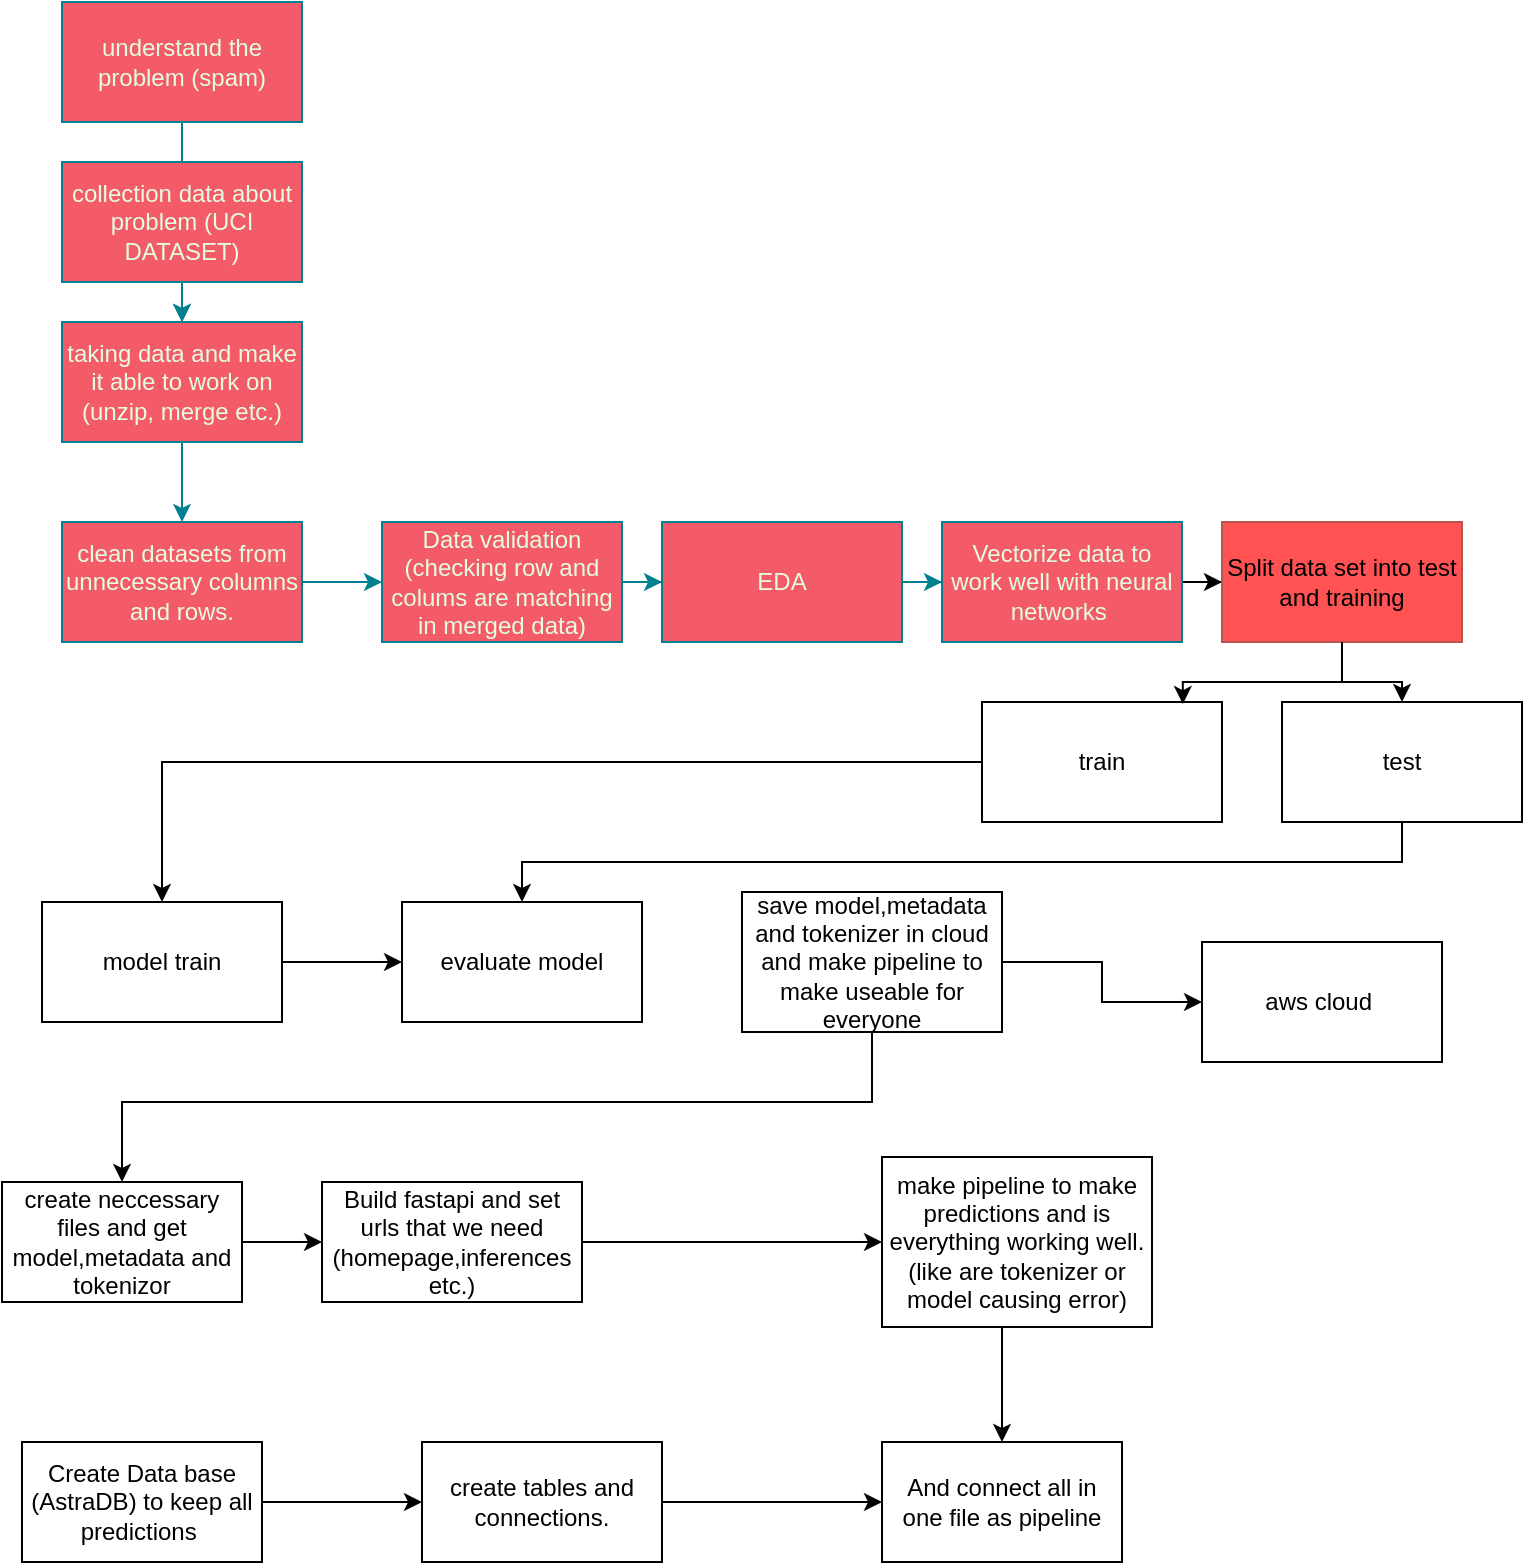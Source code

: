 <mxfile version="24.7.12" pages="2">
  <diagram id="R2lEEEUBdFMjLlhIrx00" name="Page-1">
    <mxGraphModel dx="1050" dy="565" grid="1" gridSize="10" guides="1" tooltips="1" connect="1" arrows="1" fold="1" page="1" pageScale="1" pageWidth="850" pageHeight="1100" math="0" shadow="0" extFonts="Permanent Marker^https://fonts.googleapis.com/css?family=Permanent+Marker">
      <root>
        <mxCell id="0" />
        <mxCell id="1" parent="0" />
        <mxCell id="_YRfoyg79Vk_gOYzoRa0-12" value="" style="edgeStyle=orthogonalEdgeStyle;rounded=0;orthogonalLoop=1;jettySize=auto;html=1;labelBackgroundColor=none;strokeColor=#028090;fontColor=default;" parent="1" source="_YRfoyg79Vk_gOYzoRa0-1" target="_YRfoyg79Vk_gOYzoRa0-6" edge="1">
          <mxGeometry relative="1" as="geometry" />
        </mxCell>
        <mxCell id="_YRfoyg79Vk_gOYzoRa0-1" value="understand the problem (spam&lt;span style=&quot;background-color: initial;&quot;&gt;)&lt;/span&gt;" style="rounded=0;whiteSpace=wrap;html=1;fillColor=#F45B69;labelBackgroundColor=none;strokeColor=#028090;fontColor=#E4FDE1;" parent="1" vertex="1">
          <mxGeometry x="80" y="30" width="120" height="60" as="geometry" />
        </mxCell>
        <mxCell id="_YRfoyg79Vk_gOYzoRa0-10" value="" style="edgeStyle=orthogonalEdgeStyle;rounded=0;orthogonalLoop=1;jettySize=auto;html=1;labelBackgroundColor=none;strokeColor=#028090;fontColor=default;" parent="1" source="_YRfoyg79Vk_gOYzoRa0-2" target="_YRfoyg79Vk_gOYzoRa0-6" edge="1">
          <mxGeometry relative="1" as="geometry" />
        </mxCell>
        <mxCell id="_YRfoyg79Vk_gOYzoRa0-2" value="collection data about problem (UCI DATASET)" style="rounded=0;whiteSpace=wrap;html=1;labelBackgroundColor=none;fillColor=#F45B69;strokeColor=#028090;fontColor=#E4FDE1;" parent="1" vertex="1">
          <mxGeometry x="80" y="110" width="120" height="60" as="geometry" />
        </mxCell>
        <mxCell id="_YRfoyg79Vk_gOYzoRa0-29" value="" style="edgeStyle=orthogonalEdgeStyle;rounded=0;orthogonalLoop=1;jettySize=auto;html=1;labelBackgroundColor=none;strokeColor=#028090;fontColor=default;" parent="1" source="_YRfoyg79Vk_gOYzoRa0-5" target="_YRfoyg79Vk_gOYzoRa0-15" edge="1">
          <mxGeometry relative="1" as="geometry" />
        </mxCell>
        <mxCell id="_YRfoyg79Vk_gOYzoRa0-5" value="clean datasets from unnecessary columns and rows." style="rounded=0;whiteSpace=wrap;html=1;labelBackgroundColor=none;fillColor=#F45B69;strokeColor=#028090;fontColor=#E4FDE1;" parent="1" vertex="1">
          <mxGeometry x="80" y="290" width="120" height="60" as="geometry" />
        </mxCell>
        <mxCell id="_YRfoyg79Vk_gOYzoRa0-13" style="edgeStyle=orthogonalEdgeStyle;rounded=0;orthogonalLoop=1;jettySize=auto;html=1;labelBackgroundColor=none;strokeColor=#028090;fontColor=default;" parent="1" source="_YRfoyg79Vk_gOYzoRa0-6" target="_YRfoyg79Vk_gOYzoRa0-5" edge="1">
          <mxGeometry relative="1" as="geometry" />
        </mxCell>
        <mxCell id="_YRfoyg79Vk_gOYzoRa0-6" value="taking data and make it able to work on (unzip, merge etc.)" style="rounded=0;whiteSpace=wrap;html=1;labelBackgroundColor=none;fillColor=#F45B69;strokeColor=#028090;fontColor=#E4FDE1;" parent="1" vertex="1">
          <mxGeometry x="80" y="190" width="120" height="60" as="geometry" />
        </mxCell>
        <mxCell id="kbv-L3YqnKTTZ1fYqtzM-34" value="" style="edgeStyle=orthogonalEdgeStyle;rounded=0;orthogonalLoop=1;jettySize=auto;html=1;" parent="1" source="_YRfoyg79Vk_gOYzoRa0-7" target="88kTMUxLlJesJ4MJ3Yru-3" edge="1">
          <mxGeometry relative="1" as="geometry" />
        </mxCell>
        <mxCell id="_YRfoyg79Vk_gOYzoRa0-7" value="Vectorize data to work well with neural networks&amp;nbsp;" style="rounded=0;whiteSpace=wrap;html=1;labelBackgroundColor=none;fillColor=#F45B69;strokeColor=#028090;fontColor=#E4FDE1;" parent="1" vertex="1">
          <mxGeometry x="520" y="290" width="120" height="60" as="geometry" />
        </mxCell>
        <mxCell id="_YRfoyg79Vk_gOYzoRa0-30" value="" style="edgeStyle=orthogonalEdgeStyle;rounded=0;orthogonalLoop=1;jettySize=auto;html=1;labelBackgroundColor=none;strokeColor=#028090;fontColor=default;" parent="1" source="_YRfoyg79Vk_gOYzoRa0-15" target="_YRfoyg79Vk_gOYzoRa0-22" edge="1">
          <mxGeometry relative="1" as="geometry" />
        </mxCell>
        <mxCell id="_YRfoyg79Vk_gOYzoRa0-15" value="Data validation&lt;div&gt;(checking row and colums are matching in merged data)&lt;/div&gt;" style="rounded=0;whiteSpace=wrap;html=1;labelBackgroundColor=none;fillColor=#F45B69;strokeColor=#028090;fontColor=#E4FDE1;" parent="1" vertex="1">
          <mxGeometry x="240" y="290" width="120" height="60" as="geometry" />
        </mxCell>
        <mxCell id="_YRfoyg79Vk_gOYzoRa0-31" value="" style="edgeStyle=orthogonalEdgeStyle;rounded=0;orthogonalLoop=1;jettySize=auto;html=1;labelBackgroundColor=none;strokeColor=#028090;fontColor=default;" parent="1" source="_YRfoyg79Vk_gOYzoRa0-22" target="_YRfoyg79Vk_gOYzoRa0-7" edge="1">
          <mxGeometry relative="1" as="geometry" />
        </mxCell>
        <mxCell id="_YRfoyg79Vk_gOYzoRa0-22" value="EDA" style="rounded=0;whiteSpace=wrap;html=1;labelBackgroundColor=none;fillColor=#F45B69;strokeColor=#028090;fontColor=#E4FDE1;" parent="1" vertex="1">
          <mxGeometry x="380" y="290" width="120" height="60" as="geometry" />
        </mxCell>
        <mxCell id="_YRfoyg79Vk_gOYzoRa0-40" style="edgeStyle=orthogonalEdgeStyle;rounded=0;orthogonalLoop=1;jettySize=auto;html=1;exitX=0.5;exitY=1;exitDx=0;exitDy=0;labelBackgroundColor=none;strokeColor=#028090;fontColor=default;" parent="1" edge="1">
          <mxGeometry relative="1" as="geometry">
            <mxPoint x="395" y="380" as="sourcePoint" />
            <mxPoint x="395" y="380" as="targetPoint" />
          </mxGeometry>
        </mxCell>
        <mxCell id="kbv-L3YqnKTTZ1fYqtzM-8" style="edgeStyle=orthogonalEdgeStyle;rounded=0;orthogonalLoop=1;jettySize=auto;html=1;" parent="1" source="88kTMUxLlJesJ4MJ3Yru-3" target="kbv-L3YqnKTTZ1fYqtzM-2" edge="1">
          <mxGeometry relative="1" as="geometry" />
        </mxCell>
        <mxCell id="88kTMUxLlJesJ4MJ3Yru-3" value="Split data set into test and training" style="rounded=0;whiteSpace=wrap;html=1;fillColor=#ff5252;strokeColor=#b85450;" parent="1" vertex="1">
          <mxGeometry x="660" y="290" width="120" height="60" as="geometry" />
        </mxCell>
        <mxCell id="kbv-L3YqnKTTZ1fYqtzM-5" style="edgeStyle=orthogonalEdgeStyle;rounded=0;orthogonalLoop=1;jettySize=auto;html=1;entryX=0.5;entryY=0;entryDx=0;entryDy=0;" parent="1" source="kbv-L3YqnKTTZ1fYqtzM-1" target="kbv-L3YqnKTTZ1fYqtzM-3" edge="1">
          <mxGeometry relative="1" as="geometry" />
        </mxCell>
        <mxCell id="kbv-L3YqnKTTZ1fYqtzM-1" value="train" style="rounded=0;whiteSpace=wrap;html=1;" parent="1" vertex="1">
          <mxGeometry x="540" y="380" width="120" height="60" as="geometry" />
        </mxCell>
        <mxCell id="kbv-L3YqnKTTZ1fYqtzM-6" style="edgeStyle=orthogonalEdgeStyle;rounded=0;orthogonalLoop=1;jettySize=auto;html=1;" parent="1" source="kbv-L3YqnKTTZ1fYqtzM-2" target="kbv-L3YqnKTTZ1fYqtzM-4" edge="1">
          <mxGeometry relative="1" as="geometry">
            <Array as="points">
              <mxPoint x="750" y="460" />
              <mxPoint x="310" y="460" />
            </Array>
          </mxGeometry>
        </mxCell>
        <mxCell id="kbv-L3YqnKTTZ1fYqtzM-2" value="test" style="rounded=0;whiteSpace=wrap;html=1;" parent="1" vertex="1">
          <mxGeometry x="690" y="380" width="120" height="60" as="geometry" />
        </mxCell>
        <mxCell id="kbv-L3YqnKTTZ1fYqtzM-9" value="" style="edgeStyle=orthogonalEdgeStyle;rounded=0;orthogonalLoop=1;jettySize=auto;html=1;" parent="1" source="kbv-L3YqnKTTZ1fYqtzM-3" target="kbv-L3YqnKTTZ1fYqtzM-4" edge="1">
          <mxGeometry relative="1" as="geometry" />
        </mxCell>
        <mxCell id="kbv-L3YqnKTTZ1fYqtzM-3" value="model train" style="rounded=0;whiteSpace=wrap;html=1;" parent="1" vertex="1">
          <mxGeometry x="70" y="480" width="120" height="60" as="geometry" />
        </mxCell>
        <mxCell id="kbv-L3YqnKTTZ1fYqtzM-4" value="evaluate model" style="rounded=0;whiteSpace=wrap;html=1;" parent="1" vertex="1">
          <mxGeometry x="250" y="480" width="120" height="60" as="geometry" />
        </mxCell>
        <mxCell id="kbv-L3YqnKTTZ1fYqtzM-7" style="edgeStyle=orthogonalEdgeStyle;rounded=0;orthogonalLoop=1;jettySize=auto;html=1;entryX=0.837;entryY=0.017;entryDx=0;entryDy=0;entryPerimeter=0;" parent="1" source="88kTMUxLlJesJ4MJ3Yru-3" target="kbv-L3YqnKTTZ1fYqtzM-1" edge="1">
          <mxGeometry relative="1" as="geometry" />
        </mxCell>
        <mxCell id="kbv-L3YqnKTTZ1fYqtzM-15" style="edgeStyle=orthogonalEdgeStyle;rounded=0;orthogonalLoop=1;jettySize=auto;html=1;" parent="1" source="kbv-L3YqnKTTZ1fYqtzM-10" target="kbv-L3YqnKTTZ1fYqtzM-13" edge="1">
          <mxGeometry relative="1" as="geometry">
            <Array as="points">
              <mxPoint x="485" y="580" />
              <mxPoint x="110" y="580" />
            </Array>
          </mxGeometry>
        </mxCell>
        <mxCell id="kbv-L3YqnKTTZ1fYqtzM-33" value="" style="edgeStyle=orthogonalEdgeStyle;rounded=0;orthogonalLoop=1;jettySize=auto;html=1;" parent="1" source="kbv-L3YqnKTTZ1fYqtzM-10" target="kbv-L3YqnKTTZ1fYqtzM-32" edge="1">
          <mxGeometry relative="1" as="geometry" />
        </mxCell>
        <mxCell id="kbv-L3YqnKTTZ1fYqtzM-10" value="save model,metadata and tokenizer in cloud&lt;div&gt;and make pipeline to make useable for everyone&lt;/div&gt;" style="rounded=0;whiteSpace=wrap;html=1;" parent="1" vertex="1">
          <mxGeometry x="420" y="475" width="130" height="70" as="geometry" />
        </mxCell>
        <mxCell id="kbv-L3YqnKTTZ1fYqtzM-23" value="" style="edgeStyle=orthogonalEdgeStyle;rounded=0;orthogonalLoop=1;jettySize=auto;html=1;" parent="1" source="kbv-L3YqnKTTZ1fYqtzM-12" target="kbv-L3YqnKTTZ1fYqtzM-16" edge="1">
          <mxGeometry relative="1" as="geometry" />
        </mxCell>
        <mxCell id="kbv-L3YqnKTTZ1fYqtzM-12" value="Build fastapi and set urls that we need (homepage,inferences etc.)" style="rounded=0;whiteSpace=wrap;html=1;" parent="1" vertex="1">
          <mxGeometry x="210" y="620" width="130" height="60" as="geometry" />
        </mxCell>
        <mxCell id="kbv-L3YqnKTTZ1fYqtzM-22" value="" style="edgeStyle=orthogonalEdgeStyle;rounded=0;orthogonalLoop=1;jettySize=auto;html=1;" parent="1" source="kbv-L3YqnKTTZ1fYqtzM-13" target="kbv-L3YqnKTTZ1fYqtzM-12" edge="1">
          <mxGeometry relative="1" as="geometry" />
        </mxCell>
        <mxCell id="kbv-L3YqnKTTZ1fYqtzM-13" value="create neccessary files and get model,metadata and tokenizor" style="whiteSpace=wrap;html=1;rounded=0;" parent="1" vertex="1">
          <mxGeometry x="50" y="620" width="120" height="60" as="geometry" />
        </mxCell>
        <mxCell id="kbv-L3YqnKTTZ1fYqtzM-30" value="" style="edgeStyle=orthogonalEdgeStyle;rounded=0;orthogonalLoop=1;jettySize=auto;html=1;" parent="1" source="kbv-L3YqnKTTZ1fYqtzM-16" target="kbv-L3YqnKTTZ1fYqtzM-29" edge="1">
          <mxGeometry relative="1" as="geometry">
            <Array as="points">
              <mxPoint x="550" y="710" />
              <mxPoint x="550" y="710" />
            </Array>
          </mxGeometry>
        </mxCell>
        <mxCell id="kbv-L3YqnKTTZ1fYqtzM-16" value="make pipeline to make predictions and is everything working well. (like are tokenizer or model causing error)" style="whiteSpace=wrap;html=1;rounded=0;" parent="1" vertex="1">
          <mxGeometry x="490" y="607.5" width="135" height="85" as="geometry" />
        </mxCell>
        <mxCell id="kbv-L3YqnKTTZ1fYqtzM-21" value="" style="edgeStyle=orthogonalEdgeStyle;rounded=0;orthogonalLoop=1;jettySize=auto;html=1;" parent="1" source="kbv-L3YqnKTTZ1fYqtzM-19" target="kbv-L3YqnKTTZ1fYqtzM-20" edge="1">
          <mxGeometry relative="1" as="geometry" />
        </mxCell>
        <mxCell id="kbv-L3YqnKTTZ1fYqtzM-19" value="Create Data base (AstraDB) to keep all predictions&amp;nbsp;" style="rounded=0;whiteSpace=wrap;html=1;" parent="1" vertex="1">
          <mxGeometry x="60" y="750" width="120" height="60" as="geometry" />
        </mxCell>
        <mxCell id="kbv-L3YqnKTTZ1fYqtzM-31" value="" style="edgeStyle=orthogonalEdgeStyle;rounded=0;orthogonalLoop=1;jettySize=auto;html=1;" parent="1" source="kbv-L3YqnKTTZ1fYqtzM-20" target="kbv-L3YqnKTTZ1fYqtzM-29" edge="1">
          <mxGeometry relative="1" as="geometry" />
        </mxCell>
        <mxCell id="kbv-L3YqnKTTZ1fYqtzM-20" value="create tables and connections." style="rounded=0;whiteSpace=wrap;html=1;" parent="1" vertex="1">
          <mxGeometry x="260" y="750" width="120" height="60" as="geometry" />
        </mxCell>
        <mxCell id="kbv-L3YqnKTTZ1fYqtzM-29" value="And connect all in one file as pipeline" style="rounded=0;whiteSpace=wrap;html=1;" parent="1" vertex="1">
          <mxGeometry x="490" y="750" width="120" height="60" as="geometry" />
        </mxCell>
        <mxCell id="kbv-L3YqnKTTZ1fYqtzM-32" value="aws cloud&amp;nbsp;" style="whiteSpace=wrap;html=1;rounded=0;" parent="1" vertex="1">
          <mxGeometry x="650" y="500" width="120" height="60" as="geometry" />
        </mxCell>
      </root>
    </mxGraphModel>
  </diagram>
  <diagram id="wpeeROQgii8oJZFAa40T" name="Sayfa -2">
    <mxGraphModel dx="1558" dy="665" grid="1" gridSize="10" guides="1" tooltips="1" connect="1" arrows="1" fold="1" page="1" pageScale="1" pageWidth="827" pageHeight="1169" math="0" shadow="0">
      <root>
        <mxCell id="0" />
        <mxCell id="1" parent="0" />
        <mxCell id="5jKCtnsU2JvId3sfAKrQ-2" value="" style="edgeStyle=orthogonalEdgeStyle;rounded=0;orthogonalLoop=1;jettySize=auto;html=1;labelBackgroundColor=none;strokeColor=#028090;fontColor=default;" edge="1" parent="1" source="5jKCtnsU2JvId3sfAKrQ-3" target="5jKCtnsU2JvId3sfAKrQ-8">
          <mxGeometry relative="1" as="geometry" />
        </mxCell>
        <mxCell id="5jKCtnsU2JvId3sfAKrQ-3" value="collection data about problem (UCI DATASET)" style="rounded=0;whiteSpace=wrap;html=1;labelBackgroundColor=none;fillColor=#F45B69;strokeColor=#028090;fontColor=#E4FDE1;" vertex="1" parent="1">
          <mxGeometry x="20" y="30" width="120" height="60" as="geometry" />
        </mxCell>
        <mxCell id="5jKCtnsU2JvId3sfAKrQ-4" value="" style="edgeStyle=orthogonalEdgeStyle;rounded=0;orthogonalLoop=1;jettySize=auto;html=1;labelBackgroundColor=none;strokeColor=#028090;fontColor=default;" edge="1" parent="1" source="5jKCtnsU2JvId3sfAKrQ-5" target="5jKCtnsU2JvId3sfAKrQ-11">
          <mxGeometry relative="1" as="geometry" />
        </mxCell>
        <mxCell id="5jKCtnsU2JvId3sfAKrQ-5" value="clean datasets from unnecessary columns and rows." style="rounded=0;whiteSpace=wrap;html=1;labelBackgroundColor=none;fillColor=#F45B69;strokeColor=#028090;fontColor=#E4FDE1;" vertex="1" parent="1">
          <mxGeometry x="20" y="200" width="120" height="60" as="geometry" />
        </mxCell>
        <mxCell id="5jKCtnsU2JvId3sfAKrQ-6" value="" style="edgeStyle=orthogonalEdgeStyle;rounded=0;orthogonalLoop=1;jettySize=auto;html=1;labelBackgroundColor=none;strokeColor=#028090;fontColor=default;" edge="1" parent="1" source="5jKCtnsU2JvId3sfAKrQ-8" target="5jKCtnsU2JvId3sfAKrQ-5">
          <mxGeometry relative="1" as="geometry">
            <Array as="points">
              <mxPoint x="80" y="220" />
              <mxPoint x="80" y="220" />
            </Array>
          </mxGeometry>
        </mxCell>
        <mxCell id="5jKCtnsU2JvId3sfAKrQ-7" style="edgeStyle=orthogonalEdgeStyle;rounded=0;orthogonalLoop=1;jettySize=auto;html=1;labelBackgroundColor=none;strokeColor=#028090;fontColor=default;" edge="1" parent="1" source="5jKCtnsU2JvId3sfAKrQ-8" target="5jKCtnsU2JvId3sfAKrQ-5">
          <mxGeometry relative="1" as="geometry" />
        </mxCell>
        <mxCell id="5jKCtnsU2JvId3sfAKrQ-8" value="taking data and make it able to work on (unzip, merge etc.)" style="rounded=0;whiteSpace=wrap;html=1;labelBackgroundColor=none;fillColor=#F45B69;strokeColor=#028090;fontColor=#E4FDE1;" vertex="1" parent="1">
          <mxGeometry x="20" y="110" width="120" height="60" as="geometry" />
        </mxCell>
        <mxCell id="5jKCtnsU2JvId3sfAKrQ-44" value="" style="edgeStyle=orthogonalEdgeStyle;rounded=0;orthogonalLoop=1;jettySize=auto;html=1;" edge="1" parent="1" source="5jKCtnsU2JvId3sfAKrQ-9" target="5jKCtnsU2JvId3sfAKrQ-14">
          <mxGeometry relative="1" as="geometry" />
        </mxCell>
        <mxCell id="5jKCtnsU2JvId3sfAKrQ-9" value="Vectorize data to work with neural networks (text_to_sequences)" style="rounded=0;whiteSpace=wrap;html=1;labelBackgroundColor=none;fillColor=#F45B69;strokeColor=#028090;fontColor=#E4FDE1;" vertex="1" parent="1">
          <mxGeometry x="460" y="200" width="120" height="60" as="geometry" />
        </mxCell>
        <mxCell id="5jKCtnsU2JvId3sfAKrQ-10" value="" style="edgeStyle=orthogonalEdgeStyle;rounded=0;orthogonalLoop=1;jettySize=auto;html=1;labelBackgroundColor=none;strokeColor=#028090;fontColor=default;" edge="1" parent="1" source="5jKCtnsU2JvId3sfAKrQ-11" target="5jKCtnsU2JvId3sfAKrQ-13">
          <mxGeometry relative="1" as="geometry" />
        </mxCell>
        <mxCell id="5jKCtnsU2JvId3sfAKrQ-11" value="Data validation&lt;div&gt;(checking row and colums are matching in merged data)&lt;/div&gt;" style="rounded=0;whiteSpace=wrap;html=1;labelBackgroundColor=none;fillColor=#F45B69;strokeColor=#028090;fontColor=#E4FDE1;" vertex="1" parent="1">
          <mxGeometry x="180" y="200" width="120" height="60" as="geometry" />
        </mxCell>
        <mxCell id="5jKCtnsU2JvId3sfAKrQ-12" value="" style="edgeStyle=orthogonalEdgeStyle;rounded=0;orthogonalLoop=1;jettySize=auto;html=1;labelBackgroundColor=none;strokeColor=#028090;fontColor=default;" edge="1" parent="1" source="5jKCtnsU2JvId3sfAKrQ-13" target="5jKCtnsU2JvId3sfAKrQ-9">
          <mxGeometry relative="1" as="geometry" />
        </mxCell>
        <mxCell id="5jKCtnsU2JvId3sfAKrQ-13" value="EDA" style="rounded=0;whiteSpace=wrap;html=1;labelBackgroundColor=none;fillColor=#F45B69;strokeColor=#028090;fontColor=#E4FDE1;" vertex="1" parent="1">
          <mxGeometry x="320" y="200" width="120" height="60" as="geometry" />
        </mxCell>
        <mxCell id="5jKCtnsU2JvId3sfAKrQ-46" value="" style="edgeStyle=orthogonalEdgeStyle;rounded=0;orthogonalLoop=1;jettySize=auto;html=1;" edge="1" parent="1" source="5jKCtnsU2JvId3sfAKrQ-14" target="5jKCtnsU2JvId3sfAKrQ-43">
          <mxGeometry relative="1" as="geometry">
            <Array as="points">
              <mxPoint x="510" y="390" />
              <mxPoint x="443" y="390" />
            </Array>
          </mxGeometry>
        </mxCell>
        <mxCell id="5jKCtnsU2JvId3sfAKrQ-51" style="edgeStyle=orthogonalEdgeStyle;rounded=0;orthogonalLoop=1;jettySize=auto;html=1;entryX=0;entryY=0.5;entryDx=0;entryDy=0;" edge="1" parent="1">
          <mxGeometry relative="1" as="geometry">
            <mxPoint x="530" y="355" as="sourcePoint" />
            <mxPoint x="580" y="400" as="targetPoint" />
            <Array as="points">
              <mxPoint x="530" y="390" />
            </Array>
          </mxGeometry>
        </mxCell>
        <mxCell id="5jKCtnsU2JvId3sfAKrQ-14" value="Split data set into test and training" style="rounded=0;whiteSpace=wrap;html=1;" vertex="1" parent="1">
          <mxGeometry x="460" y="310" width="120" height="60" as="geometry" />
        </mxCell>
        <mxCell id="5jKCtnsU2JvId3sfAKrQ-43" value="train" style="rounded=0;whiteSpace=wrap;html=1;" vertex="1" parent="1">
          <mxGeometry x="414" y="400" width="86" height="50" as="geometry" />
        </mxCell>
        <mxCell id="5jKCtnsU2JvId3sfAKrQ-60" style="edgeStyle=orthogonalEdgeStyle;rounded=0;orthogonalLoop=1;jettySize=auto;html=1;entryX=1;entryY=0.75;entryDx=0;entryDy=0;exitX=0.5;exitY=1;exitDx=0;exitDy=0;" edge="1" parent="1" source="5jKCtnsU2JvId3sfAKrQ-45">
          <mxGeometry relative="1" as="geometry">
            <mxPoint x="535.059" y="450" as="sourcePoint" />
            <mxPoint x="300" y="555" as="targetPoint" />
            <Array as="points">
              <mxPoint x="600" y="450" />
              <mxPoint x="600" y="480" />
              <mxPoint x="300" y="480" />
            </Array>
          </mxGeometry>
        </mxCell>
        <mxCell id="5jKCtnsU2JvId3sfAKrQ-45" value="test" style="rounded=0;whiteSpace=wrap;html=1;" vertex="1" parent="1">
          <mxGeometry x="550" y="400" width="90" height="50" as="geometry" />
        </mxCell>
        <mxCell id="5jKCtnsU2JvId3sfAKrQ-58" value="" style="edgeStyle=orthogonalEdgeStyle;rounded=0;orthogonalLoop=1;jettySize=auto;html=1;" edge="1" parent="1" source="5jKCtnsU2JvId3sfAKrQ-52" target="5jKCtnsU2JvId3sfAKrQ-57">
          <mxGeometry relative="1" as="geometry" />
        </mxCell>
        <mxCell id="5jKCtnsU2JvId3sfAKrQ-52" value="Model training" style="rounded=0;whiteSpace=wrap;html=1;" vertex="1" parent="1">
          <mxGeometry x="40" y="510" width="120" height="60" as="geometry" />
        </mxCell>
        <mxCell id="5jKCtnsU2JvId3sfAKrQ-53" style="edgeStyle=orthogonalEdgeStyle;rounded=0;orthogonalLoop=1;jettySize=auto;html=1;entryX=0.607;entryY=0.066;entryDx=0;entryDy=0;entryPerimeter=0;" edge="1" parent="1" source="5jKCtnsU2JvId3sfAKrQ-43" target="5jKCtnsU2JvId3sfAKrQ-52">
          <mxGeometry relative="1" as="geometry" />
        </mxCell>
        <mxCell id="5jKCtnsU2JvId3sfAKrQ-61" value="" style="edgeStyle=orthogonalEdgeStyle;rounded=0;orthogonalLoop=1;jettySize=auto;html=1;" edge="1" parent="1" source="5jKCtnsU2JvId3sfAKrQ-57" target="5jKCtnsU2JvId3sfAKrQ-59">
          <mxGeometry relative="1" as="geometry" />
        </mxCell>
        <mxCell id="5jKCtnsU2JvId3sfAKrQ-57" value="Evaluate model with accuracy" style="rounded=0;whiteSpace=wrap;html=1;" vertex="1" parent="1">
          <mxGeometry x="240" y="510" width="120" height="60" as="geometry" />
        </mxCell>
        <mxCell id="5jKCtnsU2JvId3sfAKrQ-65" value="" style="edgeStyle=orthogonalEdgeStyle;rounded=0;orthogonalLoop=1;jettySize=auto;html=1;" edge="1" parent="1" source="5jKCtnsU2JvId3sfAKrQ-59" target="5jKCtnsU2JvId3sfAKrQ-64">
          <mxGeometry relative="1" as="geometry" />
        </mxCell>
        <mxCell id="5jKCtnsU2JvId3sfAKrQ-59" value="save model and test-train dataset in cloud" style="rounded=0;whiteSpace=wrap;html=1;" vertex="1" parent="1">
          <mxGeometry x="440" y="510" width="120" height="60" as="geometry" />
        </mxCell>
        <mxCell id="5jKCtnsU2JvId3sfAKrQ-66" value="" style="edgeStyle=orthogonalEdgeStyle;rounded=0;orthogonalLoop=1;jettySize=auto;html=1;" edge="1" parent="1" source="5jKCtnsU2JvId3sfAKrQ-62" target="5jKCtnsU2JvId3sfAKrQ-63">
          <mxGeometry relative="1" as="geometry" />
        </mxCell>
        <mxCell id="5jKCtnsU2JvId3sfAKrQ-62" value="Build Fastapi&amp;nbsp;" style="rounded=0;whiteSpace=wrap;html=1;" vertex="1" parent="1">
          <mxGeometry x="40" y="650" width="120" height="60" as="geometry" />
        </mxCell>
        <mxCell id="5jKCtnsU2JvId3sfAKrQ-69" value="" style="edgeStyle=orthogonalEdgeStyle;rounded=0;orthogonalLoop=1;jettySize=auto;html=1;" edge="1" parent="1" source="5jKCtnsU2JvId3sfAKrQ-63" target="5jKCtnsU2JvId3sfAKrQ-68">
          <mxGeometry relative="1" as="geometry" />
        </mxCell>
        <mxCell id="5jKCtnsU2JvId3sfAKrQ-63" value="Load model,tokenizor and metadata&amp;nbsp;" style="rounded=0;whiteSpace=wrap;html=1;" vertex="1" parent="1">
          <mxGeometry x="200" y="650" width="120" height="60" as="geometry" />
        </mxCell>
        <mxCell id="5jKCtnsU2JvId3sfAKrQ-67" style="edgeStyle=orthogonalEdgeStyle;rounded=0;orthogonalLoop=1;jettySize=auto;html=1;" edge="1" parent="1" source="5jKCtnsU2JvId3sfAKrQ-64" target="5jKCtnsU2JvId3sfAKrQ-63">
          <mxGeometry relative="1" as="geometry">
            <Array as="points">
              <mxPoint x="660" y="600" />
              <mxPoint x="260" y="600" />
            </Array>
          </mxGeometry>
        </mxCell>
        <mxCell id="5jKCtnsU2JvId3sfAKrQ-64" value="Create download pipeline to get tokenizer, model and metadata" style="rounded=0;whiteSpace=wrap;html=1;" vertex="1" parent="1">
          <mxGeometry x="600" y="510" width="120" height="60" as="geometry" />
        </mxCell>
        <mxCell id="5jKCtnsU2JvId3sfAKrQ-75" value="" style="edgeStyle=orthogonalEdgeStyle;rounded=0;orthogonalLoop=1;jettySize=auto;html=1;" edge="1" parent="1" source="5jKCtnsU2JvId3sfAKrQ-68" target="5jKCtnsU2JvId3sfAKrQ-70">
          <mxGeometry relative="1" as="geometry" />
        </mxCell>
        <mxCell id="5jKCtnsU2JvId3sfAKrQ-68" value="Make predictions with fastapi and keras" style="whiteSpace=wrap;html=1;rounded=0;" vertex="1" parent="1">
          <mxGeometry x="400" y="650" width="120" height="60" as="geometry" />
        </mxCell>
        <mxCell id="5jKCtnsU2JvId3sfAKrQ-70" value="To save predicitons create DB (AstraDB)" style="whiteSpace=wrap;html=1;rounded=0;" vertex="1" parent="1">
          <mxGeometry x="570" y="650" width="120" height="60" as="geometry" />
        </mxCell>
        <mxCell id="5jKCtnsU2JvId3sfAKrQ-73" value="set tables,connection and authorization" style="rounded=0;whiteSpace=wrap;html=1;" vertex="1" parent="1">
          <mxGeometry x="40" y="800" width="120" height="60" as="geometry" />
        </mxCell>
        <mxCell id="5jKCtnsU2JvId3sfAKrQ-76" style="edgeStyle=orthogonalEdgeStyle;rounded=0;orthogonalLoop=1;jettySize=auto;html=1;entryX=0.624;entryY=0.046;entryDx=0;entryDy=0;entryPerimeter=0;" edge="1" parent="1" source="5jKCtnsU2JvId3sfAKrQ-70" target="5jKCtnsU2JvId3sfAKrQ-73">
          <mxGeometry relative="1" as="geometry">
            <Array as="points">
              <mxPoint x="630" y="740" />
              <mxPoint x="100" y="740" />
              <mxPoint x="100" y="810" />
              <mxPoint x="115" y="810" />
            </Array>
          </mxGeometry>
        </mxCell>
      </root>
    </mxGraphModel>
  </diagram>
</mxfile>
